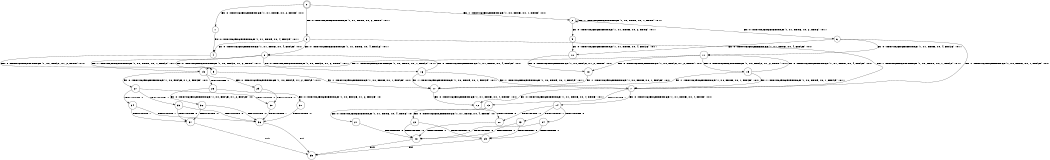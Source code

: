 digraph BCG {
size = "7, 10.5";
center = TRUE;
node [shape = circle];
0 [peripheries = 2];
0 -> 1 [label = "EX !0 !ATOMIC_EXCH_BRANCH (1, +1, TRUE, +0, 2, TRUE) !:0:1:"];
0 -> 2 [label = "EX !1 !ATOMIC_EXCH_BRANCH (1, +0, TRUE, +0, 1, TRUE) !:0:1:"];
0 -> 3 [label = "EX !0 !ATOMIC_EXCH_BRANCH (1, +1, TRUE, +0, 2, TRUE) !:0:1:"];
1 -> 4 [label = "EX !0 !ATOMIC_EXCH_BRANCH (1, +1, TRUE, +0, 4, FALSE) !:0:1:"];
2 -> 5 [label = "EX !0 !ATOMIC_EXCH_BRANCH (1, +1, TRUE, +0, 2, TRUE) !:0:1:"];
2 -> 6 [label = "EX !0 !ATOMIC_EXCH_BRANCH (1, +1, TRUE, +0, 2, TRUE) !:0:1:"];
2 -> 2 [label = "EX !1 !ATOMIC_EXCH_BRANCH (1, +0, TRUE, +0, 1, TRUE) !:0:1:"];
3 -> 4 [label = "EX !0 !ATOMIC_EXCH_BRANCH (1, +1, TRUE, +0, 4, FALSE) !:0:1:"];
3 -> 7 [label = "EX !1 !ATOMIC_EXCH_BRANCH (1, +0, TRUE, +0, 1, FALSE) !:0:1:"];
3 -> 8 [label = "EX !0 !ATOMIC_EXCH_BRANCH (1, +1, TRUE, +0, 4, FALSE) !:0:1:"];
4 -> 9 [label = "EX !0 !ATOMIC_EXCH_BRANCH (1, +0, FALSE, +1, 2, TRUE) !:0:1:"];
5 -> 10 [label = "EX !0 !ATOMIC_EXCH_BRANCH (1, +1, TRUE, +0, 4, FALSE) !:0:1:"];
6 -> 10 [label = "EX !0 !ATOMIC_EXCH_BRANCH (1, +1, TRUE, +0, 4, FALSE) !:0:1:"];
6 -> 7 [label = "EX !1 !ATOMIC_EXCH_BRANCH (1, +0, TRUE, +0, 1, FALSE) !:0:1:"];
6 -> 11 [label = "EX !0 !ATOMIC_EXCH_BRANCH (1, +1, TRUE, +0, 4, FALSE) !:0:1:"];
7 -> 12 [label = "EX !0 !ATOMIC_EXCH_BRANCH (1, +1, TRUE, +0, 4, TRUE) !:0:1:"];
7 -> 13 [label = "TERMINATE !1"];
7 -> 14 [label = "EX !0 !ATOMIC_EXCH_BRANCH (1, +1, TRUE, +0, 4, TRUE) !:0:1:"];
8 -> 9 [label = "EX !0 !ATOMIC_EXCH_BRANCH (1, +0, FALSE, +1, 2, TRUE) !:0:1:"];
8 -> 15 [label = "EX !1 !ATOMIC_EXCH_BRANCH (1, +0, TRUE, +0, 1, FALSE) !:0:1:"];
8 -> 16 [label = "EX !0 !ATOMIC_EXCH_BRANCH (1, +0, FALSE, +1, 2, TRUE) !:0:1:"];
9 -> 17 [label = "EX !1 !ATOMIC_EXCH_BRANCH (1, +0, TRUE, +0, 1, FALSE) !:0:1:"];
10 -> 18 [label = "EX !0 !ATOMIC_EXCH_BRANCH (1, +0, FALSE, +1, 2, TRUE) !:0:1:"];
11 -> 18 [label = "EX !0 !ATOMIC_EXCH_BRANCH (1, +0, FALSE, +1, 2, TRUE) !:0:1:"];
11 -> 15 [label = "EX !1 !ATOMIC_EXCH_BRANCH (1, +0, TRUE, +0, 1, FALSE) !:0:1:"];
11 -> 19 [label = "EX !0 !ATOMIC_EXCH_BRANCH (1, +0, FALSE, +1, 2, TRUE) !:0:1:"];
12 -> 20 [label = "TERMINATE !0"];
13 -> 21 [label = "EX !0 !ATOMIC_EXCH_BRANCH (1, +1, TRUE, +0, 4, TRUE) !:0:"];
13 -> 22 [label = "EX !0 !ATOMIC_EXCH_BRANCH (1, +1, TRUE, +0, 4, TRUE) !:0:"];
14 -> 20 [label = "TERMINATE !0"];
14 -> 23 [label = "TERMINATE !1"];
14 -> 24 [label = "TERMINATE !0"];
15 -> 25 [label = "EX !0 !ATOMIC_EXCH_BRANCH (1, +0, FALSE, +1, 2, FALSE) !:0:1:"];
15 -> 26 [label = "TERMINATE !1"];
15 -> 27 [label = "EX !0 !ATOMIC_EXCH_BRANCH (1, +0, FALSE, +1, 2, FALSE) !:0:1:"];
16 -> 17 [label = "EX !1 !ATOMIC_EXCH_BRANCH (1, +0, TRUE, +0, 1, FALSE) !:0:1:"];
16 -> 7 [label = "EX !1 !ATOMIC_EXCH_BRANCH (1, +0, TRUE, +0, 1, FALSE) !:0:1:"];
16 -> 8 [label = "EX !0 !ATOMIC_EXCH_BRANCH (1, +1, TRUE, +0, 4, FALSE) !:0:1:"];
17 -> 12 [label = "EX !0 !ATOMIC_EXCH_BRANCH (1, +1, TRUE, +0, 4, TRUE) !:0:1:"];
18 -> 17 [label = "EX !1 !ATOMIC_EXCH_BRANCH (1, +0, TRUE, +0, 1, FALSE) !:0:1:"];
19 -> 17 [label = "EX !1 !ATOMIC_EXCH_BRANCH (1, +0, TRUE, +0, 1, FALSE) !:0:1:"];
19 -> 7 [label = "EX !1 !ATOMIC_EXCH_BRANCH (1, +0, TRUE, +0, 1, FALSE) !:0:1:"];
19 -> 11 [label = "EX !0 !ATOMIC_EXCH_BRANCH (1, +1, TRUE, +0, 4, FALSE) !:0:1:"];
20 -> 28 [label = "TERMINATE !1"];
21 -> 28 [label = "TERMINATE !0"];
22 -> 28 [label = "TERMINATE !0"];
22 -> 29 [label = "TERMINATE !0"];
23 -> 28 [label = "TERMINATE !0"];
23 -> 29 [label = "TERMINATE !0"];
24 -> 28 [label = "TERMINATE !1"];
24 -> 29 [label = "TERMINATE !1"];
25 -> 30 [label = "TERMINATE !0"];
26 -> 31 [label = "EX !0 !ATOMIC_EXCH_BRANCH (1, +0, FALSE, +1, 2, FALSE) !:0:"];
26 -> 32 [label = "EX !0 !ATOMIC_EXCH_BRANCH (1, +0, FALSE, +1, 2, FALSE) !:0:"];
27 -> 30 [label = "TERMINATE !0"];
27 -> 33 [label = "TERMINATE !1"];
27 -> 34 [label = "TERMINATE !0"];
28 -> 35 [label = "exit"];
29 -> 35 [label = "exit"];
30 -> 36 [label = "TERMINATE !1"];
31 -> 36 [label = "TERMINATE !0"];
32 -> 36 [label = "TERMINATE !0"];
32 -> 37 [label = "TERMINATE !0"];
33 -> 36 [label = "TERMINATE !0"];
33 -> 37 [label = "TERMINATE !0"];
34 -> 36 [label = "TERMINATE !1"];
34 -> 37 [label = "TERMINATE !1"];
36 -> 35 [label = "exit"];
37 -> 35 [label = "exit"];
}
